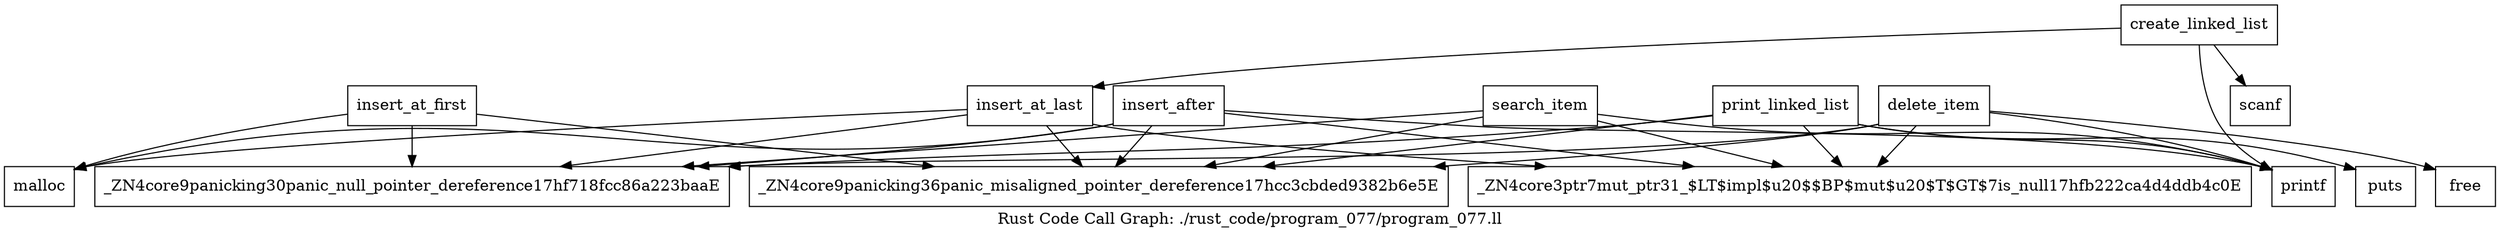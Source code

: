 digraph "Rust Code Call Graph: ./rust_code/program_077/program_077.ll" {
	label="Rust Code Call Graph: ./rust_code/program_077/program_077.ll";

	Node0x55dc616eb3e0 [shape=record,label="{_ZN4core3ptr7mut_ptr31_$LT$impl$u20$$BP$mut$u20$T$GT$7is_null17hfb222ca4d4ddb4c0E}"];
	Node0x55dc616ed630 [shape=record,label="{create_linked_list}"];
	Node0x55dc616ed630 -> Node0x55dc616f37c0;
	Node0x55dc616ed630 -> Node0x55dc616f6b50;
	Node0x55dc616ed630 -> Node0x55dc616d2b70;
	Node0x55dc616d2b70 [shape=record,label="{insert_at_last}"];
	Node0x55dc616d2b70 -> Node0x55dc616f6630;
	Node0x55dc616d2b70 -> Node0x55dc616fae70;
	Node0x55dc616d2b70 -> Node0x55dc616e1fd0;
	Node0x55dc616d2b70 -> Node0x55dc616eb3e0;
	Node0x55dc616d8f70 [shape=record,label="{insert_at_first}"];
	Node0x55dc616d8f70 -> Node0x55dc616f6630;
	Node0x55dc616d8f70 -> Node0x55dc616fae70;
	Node0x55dc616d8f70 -> Node0x55dc616e1fd0;
	Node0x55dc616d1410 [shape=record,label="{insert_after}"];
	Node0x55dc616d1410 -> Node0x55dc616e1fd0;
	Node0x55dc616d1410 -> Node0x55dc616eb3e0;
	Node0x55dc616d1410 -> Node0x55dc616fae70;
	Node0x55dc616d1410 -> Node0x55dc616f37c0;
	Node0x55dc616d1410 -> Node0x55dc616f6630;
	Node0x55dc616d20a0 [shape=record,label="{delete_item}"];
	Node0x55dc616d20a0 -> Node0x55dc616e1fd0;
	Node0x55dc616d20a0 -> Node0x55dc616eb3e0;
	Node0x55dc616d20a0 -> Node0x55dc616fae70;
	Node0x55dc616d20a0 -> Node0x55dc616f37c0;
	Node0x55dc616d20a0 -> Node0x55dc616d2c90;
	Node0x55dc616d3a40 [shape=record,label="{search_item}"];
	Node0x55dc616d3a40 -> Node0x55dc616e1fd0;
	Node0x55dc616d3a40 -> Node0x55dc616eb3e0;
	Node0x55dc616d3a40 -> Node0x55dc616fae70;
	Node0x55dc616d3a40 -> Node0x55dc616f37c0;
	Node0x55dc616d4230 [shape=record,label="{print_linked_list}"];
	Node0x55dc616d4230 -> Node0x55dc616f37c0;
	Node0x55dc616d4230 -> Node0x55dc616e1fd0;
	Node0x55dc616d4230 -> Node0x55dc616eb3e0;
	Node0x55dc616d4230 -> Node0x55dc616da320;
	Node0x55dc616d4230 -> Node0x55dc616fae70;
	Node0x55dc616f37c0 [shape=record,label="{printf}"];
	Node0x55dc616f6b50 [shape=record,label="{scanf}"];
	Node0x55dc616f6630 [shape=record,label="{malloc}"];
	Node0x55dc616fae70 [shape=record,label="{_ZN4core9panicking36panic_misaligned_pointer_dereference17hcc3cbded9382b6e5E}"];
	Node0x55dc616e1fd0 [shape=record,label="{_ZN4core9panicking30panic_null_pointer_dereference17hf718fcc86a223baaE}"];
	Node0x55dc616d2c90 [shape=record,label="{free}"];
	Node0x55dc616da320 [shape=record,label="{puts}"];
}
